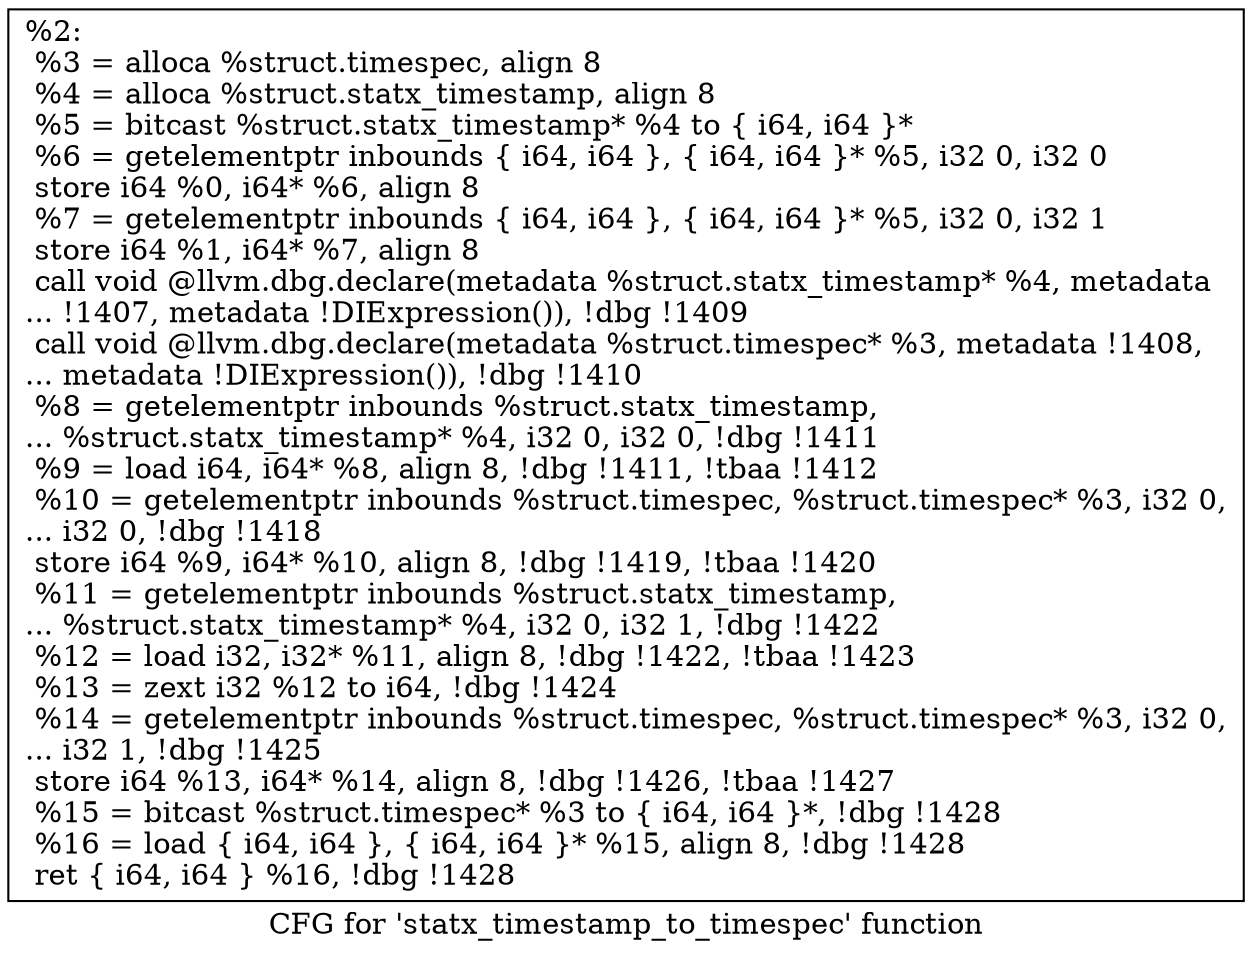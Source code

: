 digraph "CFG for 'statx_timestamp_to_timespec' function" {
	label="CFG for 'statx_timestamp_to_timespec' function";

	Node0x2242c20 [shape=record,label="{%2:\l  %3 = alloca %struct.timespec, align 8\l  %4 = alloca %struct.statx_timestamp, align 8\l  %5 = bitcast %struct.statx_timestamp* %4 to \{ i64, i64 \}*\l  %6 = getelementptr inbounds \{ i64, i64 \}, \{ i64, i64 \}* %5, i32 0, i32 0\l  store i64 %0, i64* %6, align 8\l  %7 = getelementptr inbounds \{ i64, i64 \}, \{ i64, i64 \}* %5, i32 0, i32 1\l  store i64 %1, i64* %7, align 8\l  call void @llvm.dbg.declare(metadata %struct.statx_timestamp* %4, metadata\l... !1407, metadata !DIExpression()), !dbg !1409\l  call void @llvm.dbg.declare(metadata %struct.timespec* %3, metadata !1408,\l... metadata !DIExpression()), !dbg !1410\l  %8 = getelementptr inbounds %struct.statx_timestamp,\l... %struct.statx_timestamp* %4, i32 0, i32 0, !dbg !1411\l  %9 = load i64, i64* %8, align 8, !dbg !1411, !tbaa !1412\l  %10 = getelementptr inbounds %struct.timespec, %struct.timespec* %3, i32 0,\l... i32 0, !dbg !1418\l  store i64 %9, i64* %10, align 8, !dbg !1419, !tbaa !1420\l  %11 = getelementptr inbounds %struct.statx_timestamp,\l... %struct.statx_timestamp* %4, i32 0, i32 1, !dbg !1422\l  %12 = load i32, i32* %11, align 8, !dbg !1422, !tbaa !1423\l  %13 = zext i32 %12 to i64, !dbg !1424\l  %14 = getelementptr inbounds %struct.timespec, %struct.timespec* %3, i32 0,\l... i32 1, !dbg !1425\l  store i64 %13, i64* %14, align 8, !dbg !1426, !tbaa !1427\l  %15 = bitcast %struct.timespec* %3 to \{ i64, i64 \}*, !dbg !1428\l  %16 = load \{ i64, i64 \}, \{ i64, i64 \}* %15, align 8, !dbg !1428\l  ret \{ i64, i64 \} %16, !dbg !1428\l}"];
}
